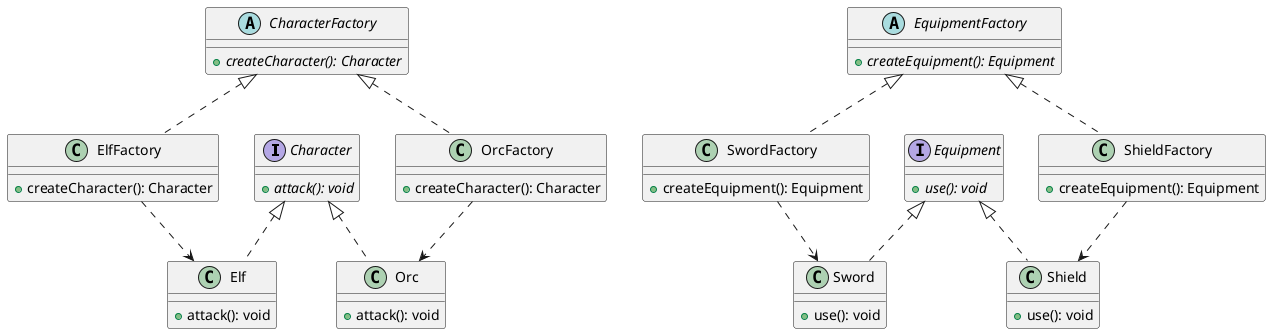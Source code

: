@startuml
hide footbox

interface Character {
    {abstract} +attack(): void
}

interface Equipment {
    {abstract} +use(): void
}

class Elf implements Character {
    +attack(): void
}

class Orc implements Character {
    +attack(): void
}

class Sword implements Equipment {
    +use(): void
}

class Shield implements Equipment {
    +use(): void
}

abstract class CharacterFactory {
    {abstract} +createCharacter(): Character
}

abstract class EquipmentFactory {
    {abstract} +createEquipment(): Equipment
}

class ElfFactory {
    +createCharacter(): Character
}

class OrcFactory {
    +createCharacter(): Character
}

class SwordFactory {
    +createEquipment(): Equipment
}

class ShieldFactory {
    +createEquipment(): Equipment
}

CharacterFactory <|.. ElfFactory
CharacterFactory <|.. OrcFactory
EquipmentFactory <|.. SwordFactory
EquipmentFactory <|.. ShieldFactory

ElfFactory ..> Elf
OrcFactory ..> Orc
SwordFactory ..> Sword
ShieldFactory ..> Shield

@enduml
